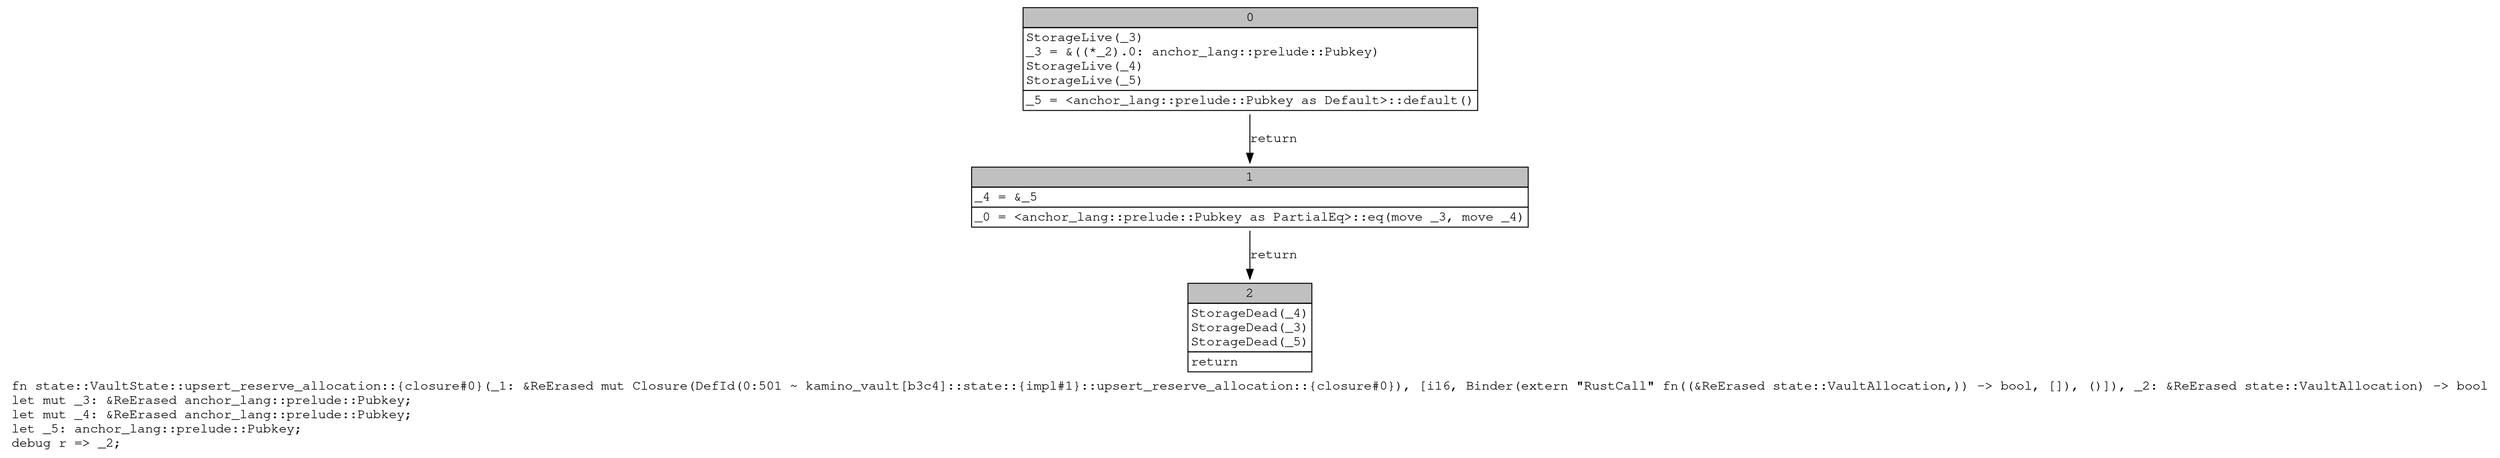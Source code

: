 digraph Mir_0_501 {
    graph [fontname="Courier, monospace"];
    node [fontname="Courier, monospace"];
    edge [fontname="Courier, monospace"];
    label=<fn state::VaultState::upsert_reserve_allocation::{closure#0}(_1: &amp;ReErased mut Closure(DefId(0:501 ~ kamino_vault[b3c4]::state::{impl#1}::upsert_reserve_allocation::{closure#0}), [i16, Binder(extern &quot;RustCall&quot; fn((&amp;ReErased state::VaultAllocation,)) -&gt; bool, []), ()]), _2: &amp;ReErased state::VaultAllocation) -&gt; bool<br align="left"/>let mut _3: &amp;ReErased anchor_lang::prelude::Pubkey;<br align="left"/>let mut _4: &amp;ReErased anchor_lang::prelude::Pubkey;<br align="left"/>let _5: anchor_lang::prelude::Pubkey;<br align="left"/>debug r =&gt; _2;<br align="left"/>>;
    bb0__0_501 [shape="none", label=<<table border="0" cellborder="1" cellspacing="0"><tr><td bgcolor="gray" align="center" colspan="1">0</td></tr><tr><td align="left" balign="left">StorageLive(_3)<br/>_3 = &amp;((*_2).0: anchor_lang::prelude::Pubkey)<br/>StorageLive(_4)<br/>StorageLive(_5)<br/></td></tr><tr><td align="left">_5 = &lt;anchor_lang::prelude::Pubkey as Default&gt;::default()</td></tr></table>>];
    bb1__0_501 [shape="none", label=<<table border="0" cellborder="1" cellspacing="0"><tr><td bgcolor="gray" align="center" colspan="1">1</td></tr><tr><td align="left" balign="left">_4 = &amp;_5<br/></td></tr><tr><td align="left">_0 = &lt;anchor_lang::prelude::Pubkey as PartialEq&gt;::eq(move _3, move _4)</td></tr></table>>];
    bb2__0_501 [shape="none", label=<<table border="0" cellborder="1" cellspacing="0"><tr><td bgcolor="gray" align="center" colspan="1">2</td></tr><tr><td align="left" balign="left">StorageDead(_4)<br/>StorageDead(_3)<br/>StorageDead(_5)<br/></td></tr><tr><td align="left">return</td></tr></table>>];
    bb0__0_501 -> bb1__0_501 [label="return"];
    bb1__0_501 -> bb2__0_501 [label="return"];
}
